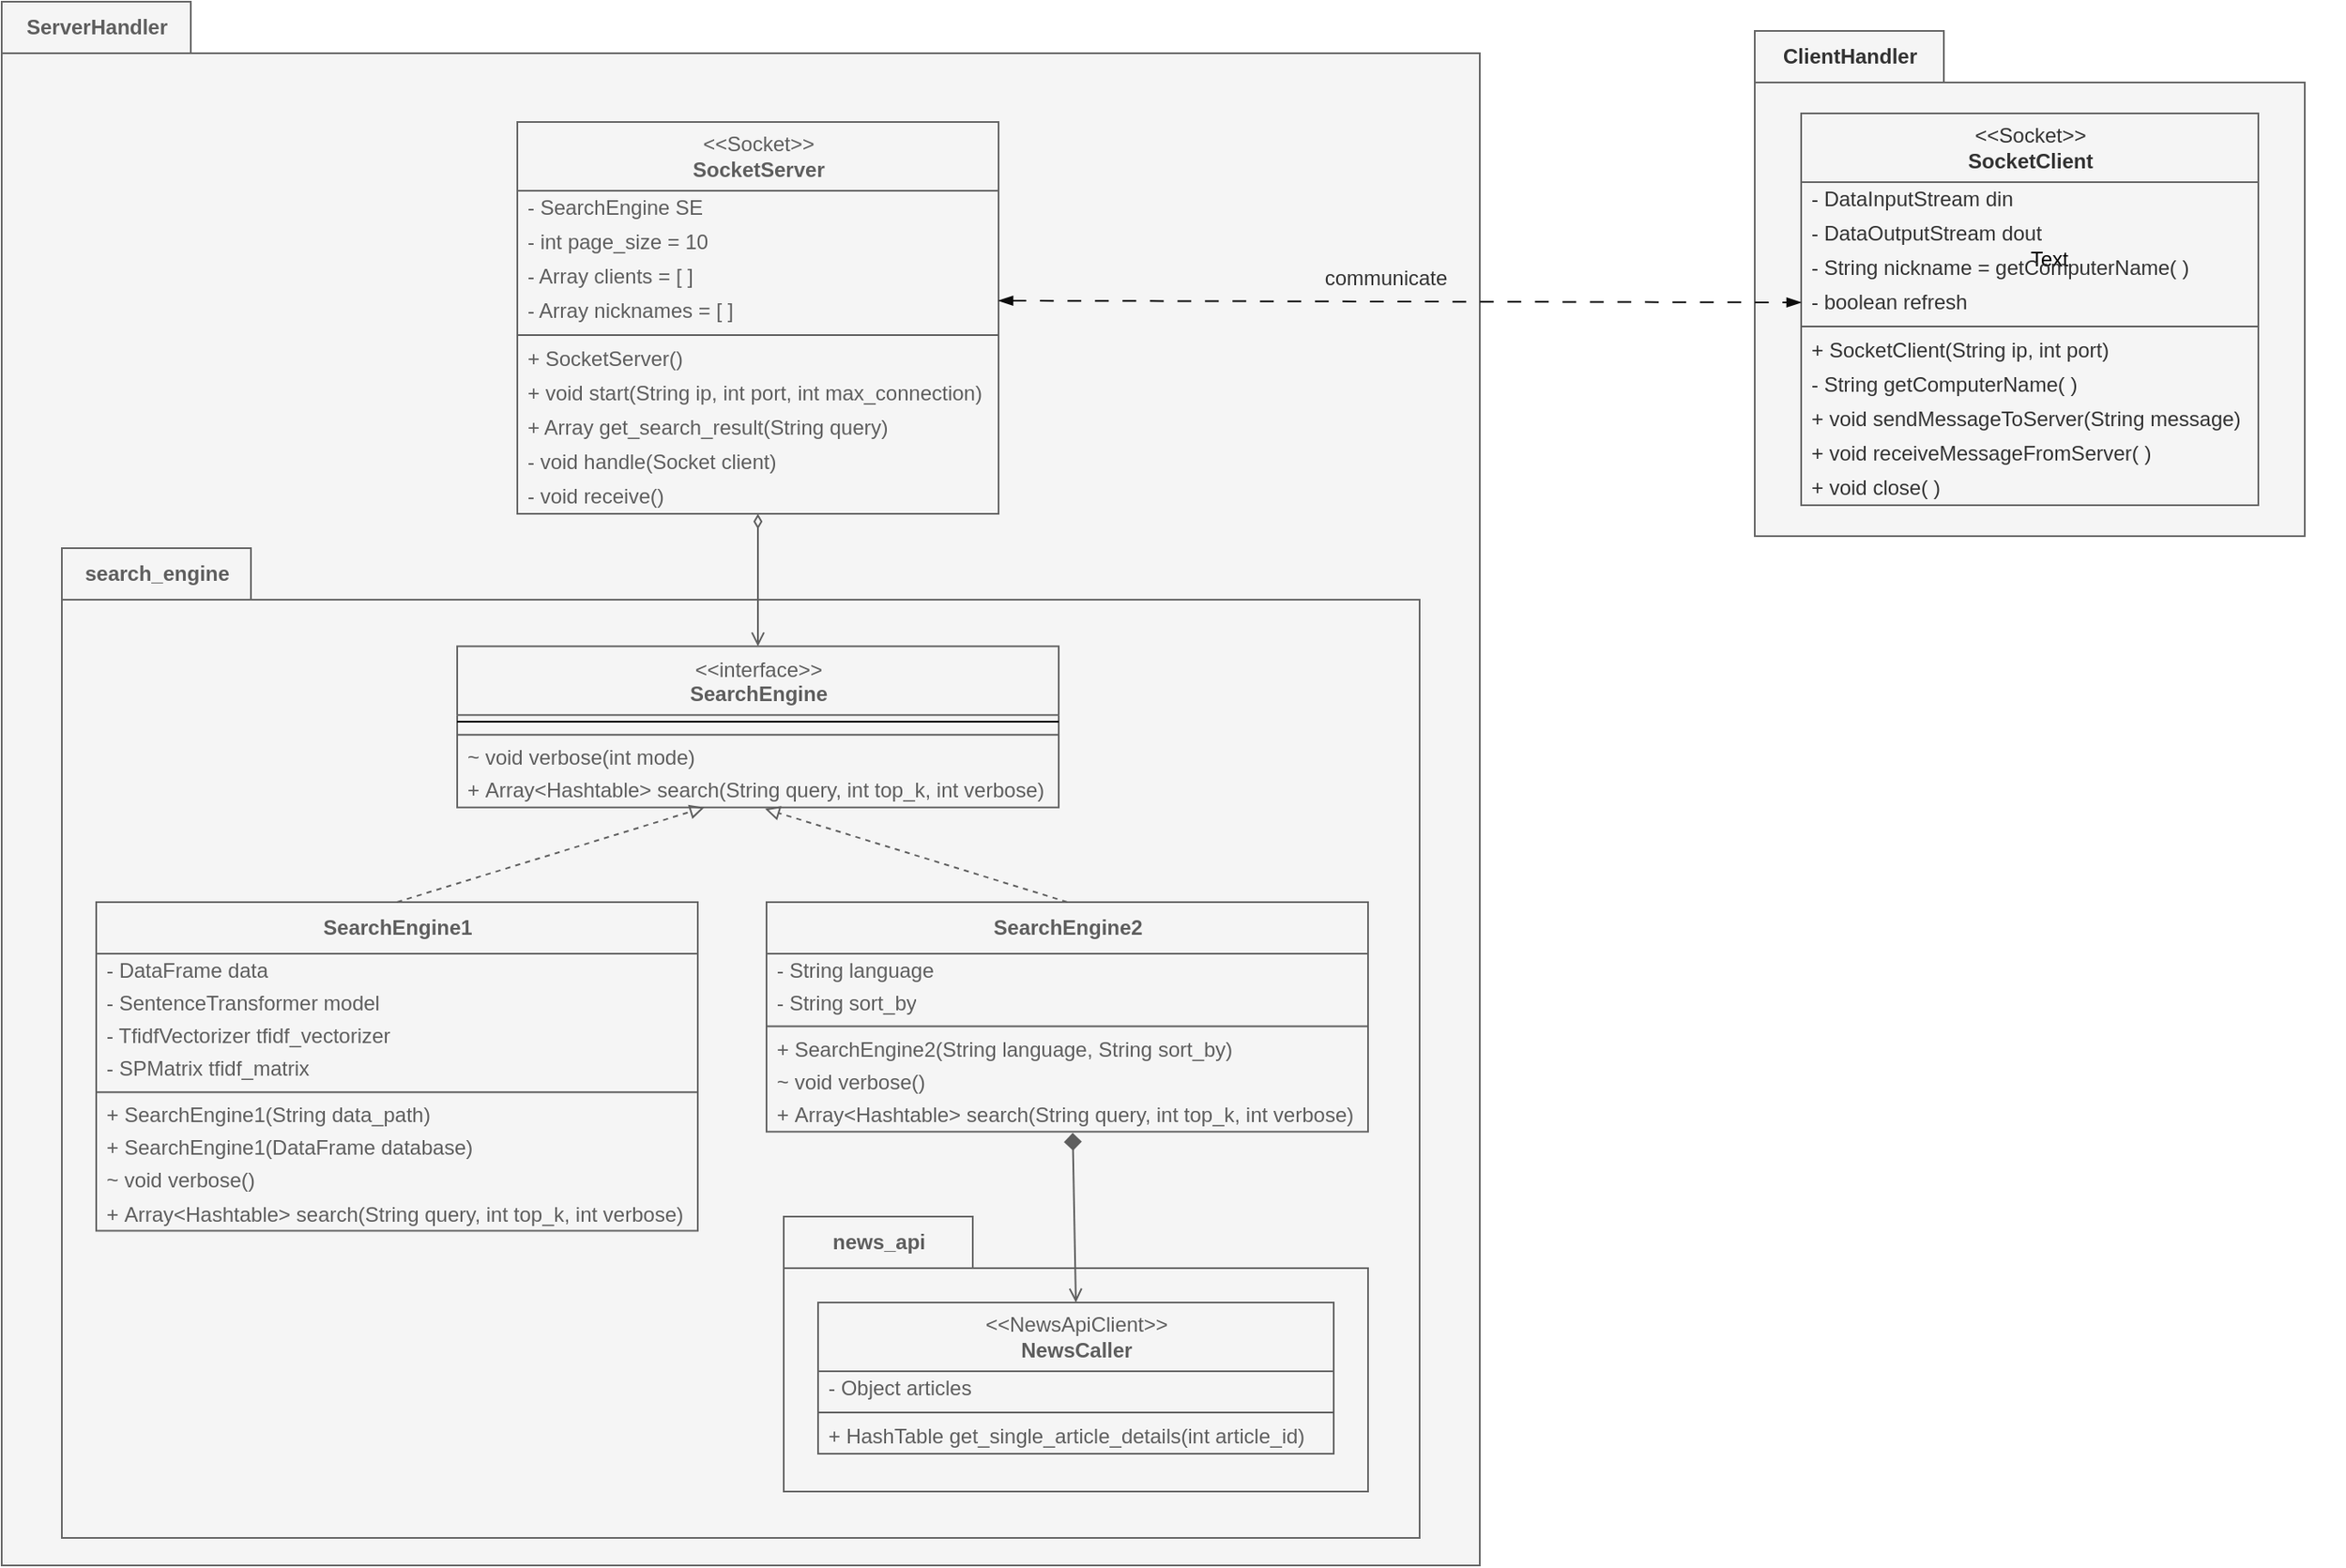 <mxfile>
    <diagram id="Efh4c-zIfxgfzbKXJ6FO" name="Page-1">
        <mxGraphModel dx="1267" dy="1345" grid="1" gridSize="10" guides="1" tooltips="1" connect="1" arrows="1" fold="1" page="1" pageScale="1" pageWidth="1169" pageHeight="827" background="#FFFFFF" math="0" shadow="0">
            <root>
                <mxCell id="0"/>
                <mxCell id="1" parent="0"/>
                <mxCell id="352" value="ClientHandler" style="shape=folder;fontStyle=1;tabWidth=110;tabHeight=30;tabPosition=left;html=1;boundedLbl=1;labelInHeader=1;container=1;collapsible=0;fillColor=#f5f5f5;fontColor=#333333;strokeColor=#666666;" vertex="1" parent="1">
                    <mxGeometry x="1770" y="-479" width="320" height="294" as="geometry"/>
                </mxCell>
                <mxCell id="353" value="Text" style="html=1;strokeColor=none;resizeWidth=1;resizeHeight=1;fillColor=none;part=1;connectable=0;allowArrows=0;deletable=0;" vertex="1" parent="352">
                    <mxGeometry width="342.857" height="205.8" relative="1" as="geometry">
                        <mxPoint y="30" as="offset"/>
                    </mxGeometry>
                </mxCell>
                <mxCell id="344" value="&amp;lt;&amp;lt;Socket&amp;gt;&amp;gt;&lt;br&gt;&lt;b&gt;SocketClient&lt;/b&gt;" style="swimlane;fontStyle=0;align=center;verticalAlign=middle;childLayout=stackLayout;horizontal=1;startSize=40;horizontalStack=0;resizeParent=1;resizeParentMax=0;resizeLast=0;collapsible=0;marginBottom=0;html=1;fillColor=#f5f5f5;fontColor=#333333;strokeColor=#666666;" vertex="1" parent="352">
                    <mxGeometry x="27" y="48" width="266" height="228" as="geometry"/>
                </mxCell>
                <mxCell id="346" value="- DataInputStream din" style="text;html=1;strokeColor=none;fillColor=none;align=left;verticalAlign=middle;spacingLeft=4;spacingRight=4;overflow=hidden;rotatable=0;points=[[0,0.5],[1,0.5]];portConstraint=eastwest;fontColor=#333333;" vertex="1" parent="344">
                    <mxGeometry y="40" width="266" height="20" as="geometry"/>
                </mxCell>
                <mxCell id="347" value="- DataOutputStream dout" style="text;html=1;strokeColor=none;fillColor=none;align=left;verticalAlign=middle;spacingLeft=4;spacingRight=4;overflow=hidden;rotatable=0;points=[[0,0.5],[1,0.5]];portConstraint=eastwest;fontColor=#333333;" vertex="1" parent="344">
                    <mxGeometry y="60" width="266" height="20" as="geometry"/>
                </mxCell>
                <mxCell id="348" value="- String nickname = getComputerName( )" style="text;html=1;strokeColor=none;fillColor=none;align=left;verticalAlign=middle;spacingLeft=4;spacingRight=4;overflow=hidden;rotatable=0;points=[[0,0.5],[1,0.5]];portConstraint=eastwest;fontColor=#333333;" vertex="1" parent="344">
                    <mxGeometry y="80" width="266" height="20" as="geometry"/>
                </mxCell>
                <mxCell id="355" value="- boolean refresh" style="text;html=1;strokeColor=none;fillColor=none;align=left;verticalAlign=middle;spacingLeft=4;spacingRight=4;overflow=hidden;rotatable=0;points=[[0,0.5],[1,0.5]];portConstraint=eastwest;fontColor=#333333;" vertex="1" parent="344">
                    <mxGeometry y="100" width="266" height="20" as="geometry"/>
                </mxCell>
                <mxCell id="354" value="" style="line;strokeWidth=1;fillColor=none;align=left;verticalAlign=middle;spacingTop=-1;spacingLeft=3;spacingRight=3;rotatable=0;labelPosition=right;points=[];portConstraint=eastwest;strokeColor=#5E5E5E;fontColor=#5E5E5E;" vertex="1" parent="344">
                    <mxGeometry y="120" width="266" height="8" as="geometry"/>
                </mxCell>
                <mxCell id="358" value="+ SocketClient(String ip, int port)" style="text;html=1;strokeColor=none;fillColor=none;align=left;verticalAlign=middle;spacingLeft=4;spacingRight=4;overflow=hidden;rotatable=0;points=[[0,0.5],[1,0.5]];portConstraint=eastwest;fontColor=#333333;" vertex="1" parent="344">
                    <mxGeometry y="128" width="266" height="20" as="geometry"/>
                </mxCell>
                <mxCell id="357" value="- String getComputerName( )" style="text;html=1;strokeColor=none;fillColor=none;align=left;verticalAlign=middle;spacingLeft=4;spacingRight=4;overflow=hidden;rotatable=0;points=[[0,0.5],[1,0.5]];portConstraint=eastwest;fontColor=#333333;" vertex="1" parent="344">
                    <mxGeometry y="148" width="266" height="20" as="geometry"/>
                </mxCell>
                <mxCell id="356" value="+ void sendMessageToServer(String message)" style="text;html=1;strokeColor=none;fillColor=none;align=left;verticalAlign=middle;spacingLeft=4;spacingRight=4;overflow=hidden;rotatable=0;points=[[0,0.5],[1,0.5]];portConstraint=eastwest;fontColor=#333333;" vertex="1" parent="344">
                    <mxGeometry y="168" width="266" height="20" as="geometry"/>
                </mxCell>
                <mxCell id="360" value="+ void receiveMessageFromServer( )" style="text;html=1;strokeColor=none;fillColor=none;align=left;verticalAlign=middle;spacingLeft=4;spacingRight=4;overflow=hidden;rotatable=0;points=[[0,0.5],[1,0.5]];portConstraint=eastwest;fontColor=#333333;" vertex="1" parent="344">
                    <mxGeometry y="188" width="266" height="20" as="geometry"/>
                </mxCell>
                <mxCell id="359" value="+ void close( )" style="text;html=1;strokeColor=none;fillColor=none;align=left;verticalAlign=middle;spacingLeft=4;spacingRight=4;overflow=hidden;rotatable=0;points=[[0,0.5],[1,0.5]];portConstraint=eastwest;fontColor=#333333;" vertex="1" parent="344">
                    <mxGeometry y="208" width="266" height="20" as="geometry"/>
                </mxCell>
                <mxCell id="11" value="ServerHandler" style="shape=folder;fontStyle=1;tabWidth=110;tabHeight=30;tabPosition=left;html=1;boundedLbl=1;labelInHeader=1;container=1;collapsible=0;recursiveResize=0;rounded=0;fillColor=#f5f5f5;fontColor=#5E5E5E;strokeColor=#666666;" parent="1" vertex="1">
                    <mxGeometry x="750" y="-496" width="860" height="910" as="geometry"/>
                </mxCell>
                <mxCell id="298" value="search_engine" style="shape=folder;fontStyle=1;tabWidth=110;tabHeight=30;tabPosition=left;html=1;boundedLbl=1;labelInHeader=1;container=1;collapsible=0;fillColor=#f5f5f5;strokeColor=#666666;rounded=0;fontColor=#5E5E5E;" parent="11" vertex="1">
                    <mxGeometry x="35" y="318" width="790" height="576" as="geometry"/>
                </mxCell>
                <mxCell id="299" value="" style="html=1;strokeColor=none;resizeWidth=1;resizeHeight=1;fillColor=none;part=1;connectable=0;allowArrows=0;deletable=0;rounded=0;fontColor=#5E5E5E;" parent="298" vertex="1">
                    <mxGeometry width="790" height="293.236" relative="1" as="geometry">
                        <mxPoint y="30" as="offset"/>
                    </mxGeometry>
                </mxCell>
                <mxCell id="300" value="&lt;b&gt;SearchEngine1&lt;/b&gt;" style="swimlane;fontStyle=0;align=center;verticalAlign=middle;childLayout=stackLayout;horizontal=1;startSize=30;horizontalStack=0;resizeParent=1;resizeParentMax=0;resizeLast=0;collapsible=0;marginBottom=0;html=1;strokeColor=#666666;fontColor=#5E5E5E;fillColor=#f5f5f5;" parent="298" vertex="1">
                    <mxGeometry x="20" y="205.96" width="350" height="191.28" as="geometry"/>
                </mxCell>
                <mxCell id="301" value="- DataFrame data" style="text;html=1;strokeColor=none;fillColor=none;align=left;verticalAlign=middle;spacingLeft=4;spacingRight=4;overflow=hidden;rotatable=0;points=[[0,0.5],[1,0.5]];portConstraint=eastwest;fontColor=#5E5E5E;" parent="300" vertex="1">
                    <mxGeometry y="30" width="350" height="19.2" as="geometry"/>
                </mxCell>
                <mxCell id="302" value="- SentenceTransformer model" style="text;html=1;strokeColor=none;fillColor=none;align=left;verticalAlign=middle;spacingLeft=4;spacingRight=4;overflow=hidden;rotatable=0;points=[[0,0.5],[1,0.5]];portConstraint=eastwest;fontColor=#5E5E5E;" parent="300" vertex="1">
                    <mxGeometry y="49.2" width="350" height="19.2" as="geometry"/>
                </mxCell>
                <mxCell id="303" value="- TfidfVectorizer tfidf_vectorizer" style="text;html=1;strokeColor=none;fillColor=none;align=left;verticalAlign=middle;spacingLeft=4;spacingRight=4;overflow=hidden;rotatable=0;points=[[0,0.5],[1,0.5]];portConstraint=eastwest;fontColor=#5E5E5E;" parent="300" vertex="1">
                    <mxGeometry y="68.4" width="350" height="19.2" as="geometry"/>
                </mxCell>
                <mxCell id="304" value="- SPMatrix tfidf_matrix" style="text;html=1;strokeColor=none;fillColor=none;align=left;verticalAlign=middle;spacingLeft=4;spacingRight=4;overflow=hidden;rotatable=0;points=[[0,0.5],[1,0.5]];portConstraint=eastwest;fontColor=#5E5E5E;" parent="300" vertex="1">
                    <mxGeometry y="87.6" width="350" height="19.2" as="geometry"/>
                </mxCell>
                <mxCell id="305" value="" style="line;strokeWidth=1;fillColor=none;align=left;verticalAlign=middle;spacingTop=-1;spacingLeft=3;spacingRight=3;rotatable=0;labelPosition=right;points=[];portConstraint=eastwest;strokeColor=#5E5E5E;fontColor=#5E5E5E;" parent="300" vertex="1">
                    <mxGeometry y="106.8" width="350" height="7.68" as="geometry"/>
                </mxCell>
                <mxCell id="306" value="+ SearchEngine1(String data_path)" style="text;html=1;strokeColor=none;fillColor=none;align=left;verticalAlign=middle;spacingLeft=4;spacingRight=4;overflow=hidden;rotatable=0;points=[[0,0.5],[1,0.5]];portConstraint=eastwest;fontColor=#5E5E5E;" parent="300" vertex="1">
                    <mxGeometry y="114.48" width="350" height="19.2" as="geometry"/>
                </mxCell>
                <mxCell id="307" value="+ SearchEngine1(DataFrame database)" style="text;html=1;strokeColor=none;fillColor=none;align=left;verticalAlign=middle;spacingLeft=4;spacingRight=4;overflow=hidden;rotatable=0;points=[[0,0.5],[1,0.5]];portConstraint=eastwest;fontColor=#5E5E5E;" parent="300" vertex="1">
                    <mxGeometry y="133.68" width="350" height="19.2" as="geometry"/>
                </mxCell>
                <mxCell id="308" value="~ void verbose()" style="text;html=1;strokeColor=none;fillColor=none;align=left;verticalAlign=middle;spacingLeft=4;spacingRight=4;overflow=hidden;rotatable=0;points=[[0,0.5],[1,0.5]];portConstraint=eastwest;fontColor=#5E5E5E;" parent="300" vertex="1">
                    <mxGeometry y="152.88" width="350" height="19.2" as="geometry"/>
                </mxCell>
                <mxCell id="309" value="+&amp;nbsp;Array&amp;lt;Hashtable&amp;gt; search(String query, int top_k, int verbose)" style="text;html=1;strokeColor=none;fillColor=none;align=left;verticalAlign=middle;spacingLeft=4;spacingRight=4;overflow=hidden;rotatable=0;points=[[0,0.5],[1,0.5]];portConstraint=eastwest;fontColor=#5E5E5E;" parent="300" vertex="1">
                    <mxGeometry y="172.08" width="350" height="19.2" as="geometry"/>
                </mxCell>
                <mxCell id="310" value="&amp;lt;&amp;lt;interface&amp;gt;&amp;gt;&lt;br&gt;&lt;b&gt;SearchEngine&lt;/b&gt;" style="swimlane;fontStyle=0;align=center;verticalAlign=top;childLayout=stackLayout;horizontal=1;startSize=40;horizontalStack=0;resizeParent=1;resizeParentMax=0;resizeLast=0;collapsible=0;marginBottom=0;html=1;fillColor=#f5f5f5;fontColor=#5E5E5E;strokeColor=#666666;rounded=0;" parent="298" vertex="1">
                    <mxGeometry x="230" y="57.16" width="350" height="93.76" as="geometry"/>
                </mxCell>
                <mxCell id="311" value="" style="line;strokeWidth=1;fillColor=none;align=left;verticalAlign=middle;spacingTop=-1;spacingLeft=3;spacingRight=3;rotatable=0;labelPosition=right;points=[];portConstraint=eastwest;rounded=0;fontColor=#5E5E5E;" parent="310" vertex="1">
                    <mxGeometry y="40" width="350" height="7.68" as="geometry"/>
                </mxCell>
                <mxCell id="312" value="" style="line;strokeWidth=1;fillColor=none;align=left;verticalAlign=middle;spacingTop=-1;spacingLeft=3;spacingRight=3;rotatable=0;labelPosition=right;points=[];portConstraint=eastwest;strokeColor=#5E5E5E;fontColor=#5E5E5E;" parent="310" vertex="1">
                    <mxGeometry y="47.68" width="350" height="7.68" as="geometry"/>
                </mxCell>
                <mxCell id="313" value="~ void verbose(int mode)" style="text;html=1;strokeColor=none;fillColor=none;align=left;verticalAlign=middle;spacingLeft=4;spacingRight=4;overflow=hidden;rotatable=0;points=[[0,0.5],[1,0.5]];portConstraint=eastwest;rounded=0;fontColor=#5E5E5E;" parent="310" vertex="1">
                    <mxGeometry y="55.36" width="350" height="19.2" as="geometry"/>
                </mxCell>
                <mxCell id="314" value="+&amp;nbsp;Array&amp;lt;Hashtable&amp;gt; search(String query, int top_k, int verbose)" style="text;html=1;strokeColor=none;fillColor=none;align=left;verticalAlign=middle;spacingLeft=4;spacingRight=4;overflow=hidden;rotatable=0;points=[[0,0.5],[1,0.5]];portConstraint=eastwest;rounded=0;fontColor=#5E5E5E;" parent="310" vertex="1">
                    <mxGeometry y="74.56" width="350" height="19.2" as="geometry"/>
                </mxCell>
                <mxCell id="315" value="" style="html=1;verticalAlign=bottom;labelBackgroundColor=none;endArrow=block;endFill=0;endSize=6;align=left;exitX=0.5;exitY=0;exitDx=0;exitDy=0;fontColor=#5E5E5E;strokeColor=#5E5E5E;dashed=1;" parent="298" source="300" target="314" edge="1">
                    <mxGeometry x="-0.74" relative="1" as="geometry">
                        <mxPoint x="170.0" y="-316.8" as="sourcePoint"/>
                        <mxPoint x="360" y="-364.8" as="targetPoint"/>
                        <mxPoint as="offset"/>
                    </mxGeometry>
                </mxCell>
                <mxCell id="316" value="SearchEngine2" style="swimlane;fontStyle=1;align=center;verticalAlign=middle;childLayout=stackLayout;horizontal=1;startSize=30;horizontalStack=0;resizeParent=1;resizeParentMax=0;resizeLast=0;collapsible=0;marginBottom=0;html=1;fillColor=#f5f5f5;fontColor=#5E5E5E;strokeColor=#666666;rounded=0;" parent="298" vertex="1">
                    <mxGeometry x="410" y="205.96" width="350" height="133.68" as="geometry"/>
                </mxCell>
                <mxCell id="317" value="- String language" style="text;html=1;strokeColor=none;fillColor=none;align=left;verticalAlign=middle;spacingLeft=4;spacingRight=4;overflow=hidden;rotatable=0;points=[[0,0.5],[1,0.5]];portConstraint=eastwest;rounded=0;fontColor=#5E5E5E;" parent="316" vertex="1">
                    <mxGeometry y="30" width="350" height="19.2" as="geometry"/>
                </mxCell>
                <mxCell id="318" value="- String sort_by" style="text;html=1;strokeColor=none;fillColor=none;align=left;verticalAlign=middle;spacingLeft=4;spacingRight=4;overflow=hidden;rotatable=0;points=[[0,0.5],[1,0.5]];portConstraint=eastwest;fontColor=#5E5E5E;rounded=0;" parent="316" vertex="1">
                    <mxGeometry y="49.2" width="350" height="19.2" as="geometry"/>
                </mxCell>
                <mxCell id="319" value="" style="line;strokeWidth=1;fillColor=none;align=left;verticalAlign=middle;spacingTop=-1;spacingLeft=3;spacingRight=3;rotatable=0;labelPosition=right;points=[];portConstraint=eastwest;rounded=0;fontColor=#5E5E5E;strokeColor=#5E5E5E;" parent="316" vertex="1">
                    <mxGeometry y="68.4" width="350" height="7.68" as="geometry"/>
                </mxCell>
                <mxCell id="320" value="+ SearchEngine2(String language, String sort_by)" style="text;html=1;strokeColor=none;fillColor=none;align=left;verticalAlign=middle;spacingLeft=4;spacingRight=4;overflow=hidden;rotatable=0;points=[[0,0.5],[1,0.5]];portConstraint=eastwest;rounded=0;fontColor=#5E5E5E;" parent="316" vertex="1">
                    <mxGeometry y="76.08" width="350" height="19.2" as="geometry"/>
                </mxCell>
                <mxCell id="321" value="~ void verbose()" style="text;html=1;strokeColor=none;fillColor=none;align=left;verticalAlign=middle;spacingLeft=4;spacingRight=4;overflow=hidden;rotatable=0;points=[[0,0.5],[1,0.5]];portConstraint=eastwest;rounded=0;fontColor=#5E5E5E;" parent="316" vertex="1">
                    <mxGeometry y="95.28" width="350" height="19.2" as="geometry"/>
                </mxCell>
                <mxCell id="322" value="+&amp;nbsp;Array&amp;lt;Hashtable&amp;gt; search(String query, int top_k, int verbose)" style="text;html=1;strokeColor=none;fillColor=none;align=left;verticalAlign=middle;spacingLeft=4;spacingRight=4;overflow=hidden;rotatable=0;points=[[0,0.5],[1,0.5]];portConstraint=eastwest;rounded=0;fontColor=#5E5E5E;" parent="316" vertex="1">
                    <mxGeometry y="114.48" width="350" height="19.2" as="geometry"/>
                </mxCell>
                <mxCell id="323" value="" style="html=1;verticalAlign=bottom;labelBackgroundColor=none;endArrow=block;endFill=0;endSize=6;align=left;exitX=0.5;exitY=0;exitDx=0;exitDy=0;fontColor=#5E5E5E;strokeColor=#5E5E5E;dashed=1;entryX=0.512;entryY=1.042;entryDx=0;entryDy=0;entryPerimeter=0;" parent="298" source="316" target="314" edge="1">
                    <mxGeometry x="-0.74" relative="1" as="geometry">
                        <mxPoint x="330" y="-259.2" as="sourcePoint"/>
                        <mxPoint x="550" y="-316.8" as="targetPoint"/>
                        <mxPoint as="offset"/>
                    </mxGeometry>
                </mxCell>
                <mxCell id="324" value="news_api" style="shape=folder;fontStyle=1;tabWidth=110;tabHeight=30;tabPosition=left;html=1;boundedLbl=1;labelInHeader=1;container=1;collapsible=0;fillColor=#f5f5f5;fontColor=#5E5E5E;strokeColor=#666666;rounded=0;" parent="298" vertex="1">
                    <mxGeometry x="420" y="389" width="340" height="160" as="geometry"/>
                </mxCell>
                <mxCell id="325" value="" style="html=1;strokeColor=none;resizeWidth=1;resizeHeight=1;fillColor=none;part=1;connectable=0;allowArrows=0;deletable=0;rounded=0;fontColor=#5E5E5E;" parent="324" vertex="1">
                    <mxGeometry width="340" height="112" relative="1" as="geometry">
                        <mxPoint y="30" as="offset"/>
                    </mxGeometry>
                </mxCell>
                <mxCell id="326" value="&amp;lt;&amp;lt;NewsApiClient&amp;gt;&amp;gt;&lt;br&gt;&lt;b&gt;NewsCaller&lt;/b&gt;" style="swimlane;fontStyle=0;align=center;verticalAlign=middle;childLayout=stackLayout;horizontal=1;startSize=40;horizontalStack=0;resizeParent=1;resizeParentMax=0;resizeLast=0;collapsible=0;marginBottom=0;html=1;strokeColor=#666666;fontColor=#5E5E5E;fillColor=#f5f5f5;" parent="324" vertex="1">
                    <mxGeometry x="20" y="50" width="300" height="88" as="geometry"/>
                </mxCell>
                <mxCell id="327" value="- Object articles" style="text;html=1;strokeColor=none;fillColor=none;align=left;verticalAlign=middle;spacingLeft=4;spacingRight=4;overflow=hidden;rotatable=0;points=[[0,0.5],[1,0.5]];portConstraint=eastwest;fontColor=#5E5E5E;" parent="326" vertex="1">
                    <mxGeometry y="40" width="300" height="20" as="geometry"/>
                </mxCell>
                <mxCell id="328" value="" style="line;strokeWidth=1;fillColor=none;align=left;verticalAlign=middle;spacingTop=-1;spacingLeft=3;spacingRight=3;rotatable=0;labelPosition=right;points=[];portConstraint=eastwest;strokeColor=#5E5E5E;fontColor=#5E5E5E;" parent="326" vertex="1">
                    <mxGeometry y="60" width="300" height="8" as="geometry"/>
                </mxCell>
                <mxCell id="329" value="+ HashTable get_single_article_details(int article_id)" style="text;html=1;strokeColor=none;fillColor=none;align=left;verticalAlign=middle;spacingLeft=4;spacingRight=4;overflow=hidden;rotatable=0;points=[[0,0.5],[1,0.5]];portConstraint=eastwest;fontColor=#5E5E5E;" parent="326" vertex="1">
                    <mxGeometry y="68" width="300" height="20" as="geometry"/>
                </mxCell>
                <mxCell id="330" value="" style="endArrow=open;startArrow=diamond;endFill=0;startFill=1;html=1;verticalAlign=bottom;labelBackgroundColor=none;strokeWidth=1;startSize=8;strokeColor=#5E5E5E;fontColor=#5E5E5E;entryX=0.5;entryY=0;entryDx=0;entryDy=0;exitX=0.509;exitY=1.033;exitDx=0;exitDy=0;exitPerimeter=0;" parent="298" source="322" target="326" edge="1">
                    <mxGeometry width="160" relative="1" as="geometry">
                        <mxPoint x="250" y="430" as="sourcePoint"/>
                        <mxPoint x="410" y="430" as="targetPoint"/>
                    </mxGeometry>
                </mxCell>
                <mxCell id="331" value="&amp;lt;&amp;lt;Socket&amp;gt;&amp;gt;&lt;br&gt;&lt;b&gt;SocketServer&lt;/b&gt;" style="swimlane;fontStyle=0;align=center;verticalAlign=middle;childLayout=stackLayout;horizontal=1;startSize=40;horizontalStack=0;resizeParent=1;resizeParentMax=0;resizeLast=0;collapsible=0;marginBottom=0;html=1;strokeColor=#666666;fontColor=#5E5E5E;fillColor=#f5f5f5;" parent="11" vertex="1">
                    <mxGeometry x="300" y="70" width="280" height="228" as="geometry"/>
                </mxCell>
                <mxCell id="333" value="- SearchEngine SE" style="text;html=1;strokeColor=none;fillColor=none;align=left;verticalAlign=middle;spacingLeft=4;spacingRight=4;overflow=hidden;rotatable=0;points=[[0,0.5],[1,0.5]];portConstraint=eastwest;fontColor=#5E5E5E;" parent="331" vertex="1">
                    <mxGeometry y="40" width="280" height="20" as="geometry"/>
                </mxCell>
                <mxCell id="334" value="- int page_size = 10" style="text;html=1;strokeColor=none;fillColor=none;align=left;verticalAlign=middle;spacingLeft=4;spacingRight=4;overflow=hidden;rotatable=0;points=[[0,0.5],[1,0.5]];portConstraint=eastwest;fontColor=#5E5E5E;" parent="331" vertex="1">
                    <mxGeometry y="60" width="280" height="20" as="geometry"/>
                </mxCell>
                <mxCell id="335" value="- Array clients = [ ]" style="text;html=1;strokeColor=none;fillColor=none;align=left;verticalAlign=middle;spacingLeft=4;spacingRight=4;overflow=hidden;rotatable=0;points=[[0,0.5],[1,0.5]];portConstraint=eastwest;fontColor=#5E5E5E;" parent="331" vertex="1">
                    <mxGeometry y="80" width="280" height="20" as="geometry"/>
                </mxCell>
                <mxCell id="336" value="- Array nicknames = [ ]" style="text;html=1;strokeColor=none;fillColor=none;align=left;verticalAlign=middle;spacingLeft=4;spacingRight=4;overflow=hidden;rotatable=0;points=[[0,0.5],[1,0.5]];portConstraint=eastwest;fontColor=#5E5E5E;" parent="331" vertex="1">
                    <mxGeometry y="100" width="280" height="20" as="geometry"/>
                </mxCell>
                <mxCell id="337" value="" style="line;strokeWidth=1;fillColor=none;align=left;verticalAlign=middle;spacingTop=-1;spacingLeft=3;spacingRight=3;rotatable=0;labelPosition=right;points=[];portConstraint=eastwest;strokeColor=#5E5E5E;fontColor=#5E5E5E;" parent="331" vertex="1">
                    <mxGeometry y="120" width="280" height="8" as="geometry"/>
                </mxCell>
                <mxCell id="338" value="+ SocketServer()" style="text;html=1;strokeColor=none;fillColor=none;align=left;verticalAlign=middle;spacingLeft=4;spacingRight=4;overflow=hidden;rotatable=0;points=[[0,0.5],[1,0.5]];portConstraint=eastwest;fontColor=#5E5E5E;" parent="331" vertex="1">
                    <mxGeometry y="128" width="280" height="20" as="geometry"/>
                </mxCell>
                <mxCell id="339" value="+ void start(String ip, int port, int max_connection)" style="text;html=1;strokeColor=none;fillColor=none;align=left;verticalAlign=middle;spacingLeft=4;spacingRight=4;overflow=hidden;rotatable=0;points=[[0,0.5],[1,0.5]];portConstraint=eastwest;fontColor=#5E5E5E;" parent="331" vertex="1">
                    <mxGeometry y="148" width="280" height="20" as="geometry"/>
                </mxCell>
                <mxCell id="340" value="+ Array&lt;String&gt; get_search_result(String query)" style="text;html=1;strokeColor=none;fillColor=none;align=left;verticalAlign=middle;spacingLeft=4;spacingRight=4;overflow=hidden;rotatable=0;points=[[0,0.5],[1,0.5]];portConstraint=eastwest;fontColor=#5E5E5E;" parent="331" vertex="1">
                    <mxGeometry y="168" width="280" height="20" as="geometry"/>
                </mxCell>
                <mxCell id="341" value="- void handle(Socket client)" style="text;html=1;strokeColor=none;fillColor=none;align=left;verticalAlign=middle;spacingLeft=4;spacingRight=4;overflow=hidden;rotatable=0;points=[[0,0.5],[1,0.5]];portConstraint=eastwest;fontColor=#5E5E5E;" parent="331" vertex="1">
                    <mxGeometry y="188" width="280" height="20" as="geometry"/>
                </mxCell>
                <mxCell id="342" value="- void receive()" style="text;html=1;strokeColor=none;fillColor=none;align=left;verticalAlign=middle;spacingLeft=4;spacingRight=4;overflow=hidden;rotatable=0;points=[[0,0.5],[1,0.5]];portConstraint=eastwest;fontColor=#5E5E5E;" parent="331" vertex="1">
                    <mxGeometry y="208" width="280" height="20" as="geometry"/>
                </mxCell>
                <mxCell id="343" style="edgeStyle=none;html=1;exitX=0.5;exitY=0;exitDx=0;exitDy=0;strokeColor=#5E5E5E;fontColor=#5E5E5E;startArrow=open;startFill=0;endArrow=diamondThin;endFill=0;" parent="11" source="310" target="342" edge="1">
                    <mxGeometry relative="1" as="geometry"/>
                </mxCell>
                <mxCell id="364" value="communicate" style="text;html=1;align=center;verticalAlign=middle;resizable=0;points=[];autosize=1;strokeColor=none;fillColor=none;fontColor=#333333;" vertex="1" parent="11">
                    <mxGeometry x="760" y="146" width="90" height="30" as="geometry"/>
                </mxCell>
                <mxCell id="361" value="" style="endArrow=blockThin;html=1;strokeWidth=1;fontColor=#333333;entryX=0;entryY=0.5;entryDx=0;entryDy=0;exitX=1;exitY=0.2;exitDx=0;exitDy=0;exitPerimeter=0;strokeColor=#0D0D0D;startArrow=blockThin;startFill=1;endFill=1;dashed=1;dashPattern=8 8;" edge="1" parent="1" source="336" target="355">
                    <mxGeometry width="50" height="50" relative="1" as="geometry">
                        <mxPoint x="1340" y="-322" as="sourcePoint"/>
                        <mxPoint x="1880" y="-250" as="targetPoint"/>
                    </mxGeometry>
                </mxCell>
            </root>
        </mxGraphModel>
    </diagram>
</mxfile>